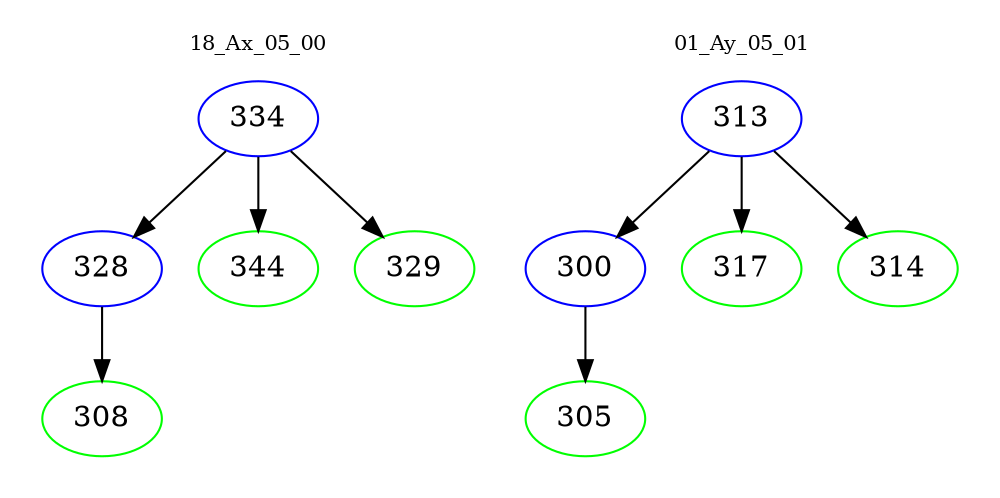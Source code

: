 digraph{
subgraph cluster_0 {
color = white
label = "18_Ax_05_00";
fontsize=10;
T0_334 [label="334", color="blue"]
T0_334 -> T0_328 [color="black"]
T0_328 [label="328", color="blue"]
T0_328 -> T0_308 [color="black"]
T0_308 [label="308", color="green"]
T0_334 -> T0_344 [color="black"]
T0_344 [label="344", color="green"]
T0_334 -> T0_329 [color="black"]
T0_329 [label="329", color="green"]
}
subgraph cluster_1 {
color = white
label = "01_Ay_05_01";
fontsize=10;
T1_313 [label="313", color="blue"]
T1_313 -> T1_300 [color="black"]
T1_300 [label="300", color="blue"]
T1_300 -> T1_305 [color="black"]
T1_305 [label="305", color="green"]
T1_313 -> T1_317 [color="black"]
T1_317 [label="317", color="green"]
T1_313 -> T1_314 [color="black"]
T1_314 [label="314", color="green"]
}
}
